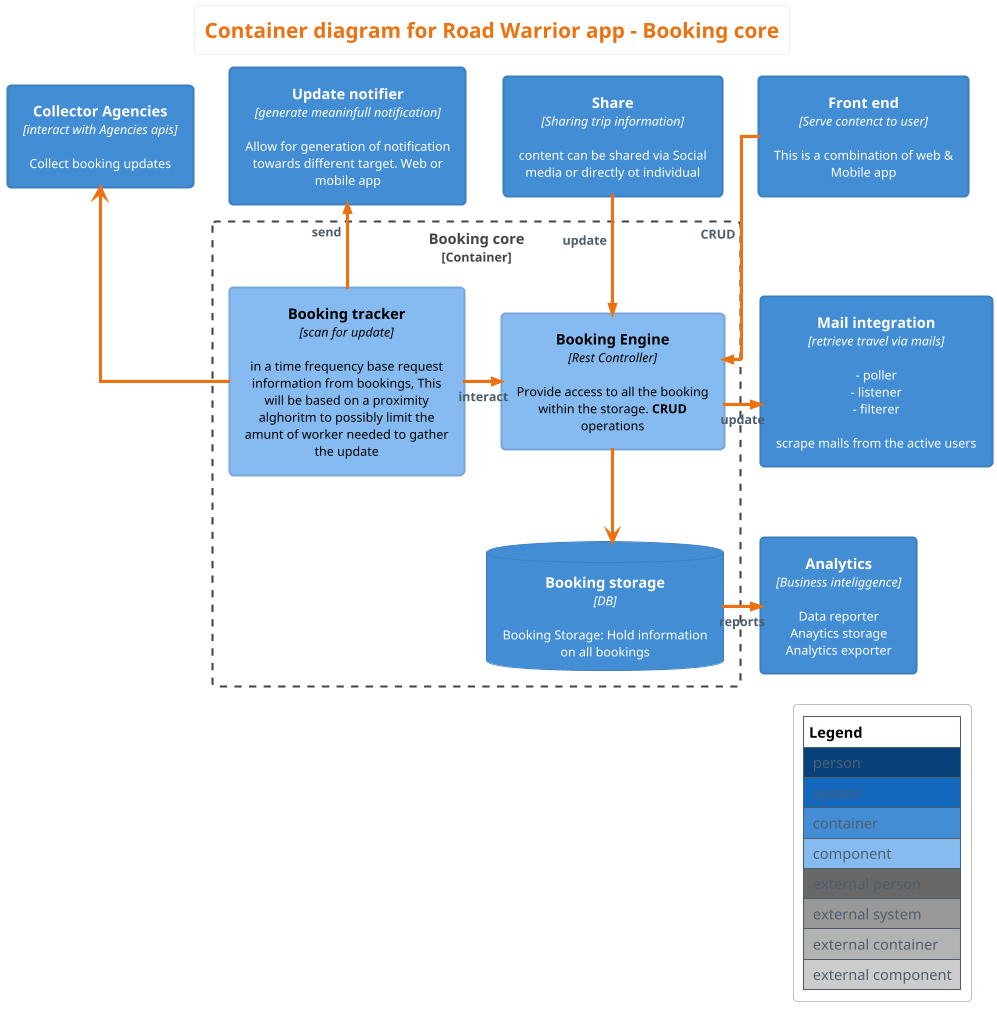 @startuml
!include <c4/C4_Component.puml>  
' uncomment the following line and comment the first to use locally
' !include C4_Component.puml

!theme aws-orange
skinparam BackgroundColor white   

LAYOUT_WITH_LEGEND()

skinparam linetype ortho
title Container diagram for **Road Warrior** app - Booking core

Container(collector_agencies, "Collector Agencies", "interact with Agencies apis", "Collect booking updates")
Container(notifier, "Update notifier", "generate meaninfull notification", "Allow for generation of notification towards different target. Web or mobile app")
Container(mail_poller, "Mail integration", "retrieve travel via mails", "- poller\n- listener\n- filterer\n\nscrape mails from the active users")
'Container(sharer, "Share", "", "allow for sharing trip")
Container(sharer, "Share", "Sharing trip information", "content can be shared via Social media or directly ot individual")

Container_Boundary(booking_core, "Booking core") {
Component(booking_engine, "Booking Engine", "Rest Controller", "Provide access to all the booking within the storage. **CRUD** operations")
Component(booking_tracker, "Booking tracker", "scan for update", "in a time frequency base request information from bookings, This will be based on a proximity alghoritm to possibly limit the amunt of worker needed to gather the update")
ContainerDb(booking_storage, "Booking storage", "DB", "Booking Storage: Hold information on all bookings")


Rel_Neighbor(booking_tracker, booking_engine, "interact")

' Rel(booking_engine, booking_storage, "CRUD")

booking_engine -->booking_storage
}


Container(front_end, "Front end", "Serve contenct to user", "This is a combination of web & Mobile app")

Container(analytics, "Analytics", "Business inteliggence", "Data reporter\nAnaytics storage\nAnalytics exporter")

'Rel_Back(collector_agencies, booking_tracker, "Get updates")

collector_agencies <-- booking_tracker

Rel_Back(notifier, booking_tracker, "send")
Rel(front_end, booking_engine, "CRUD")


Rel_Neighbor(booking_storage, analytics, "reports")
Rel(sharer, booking_engine, "update")
Rel_Neighbor(booking_engine, mail_poller, "update")


@enduml
